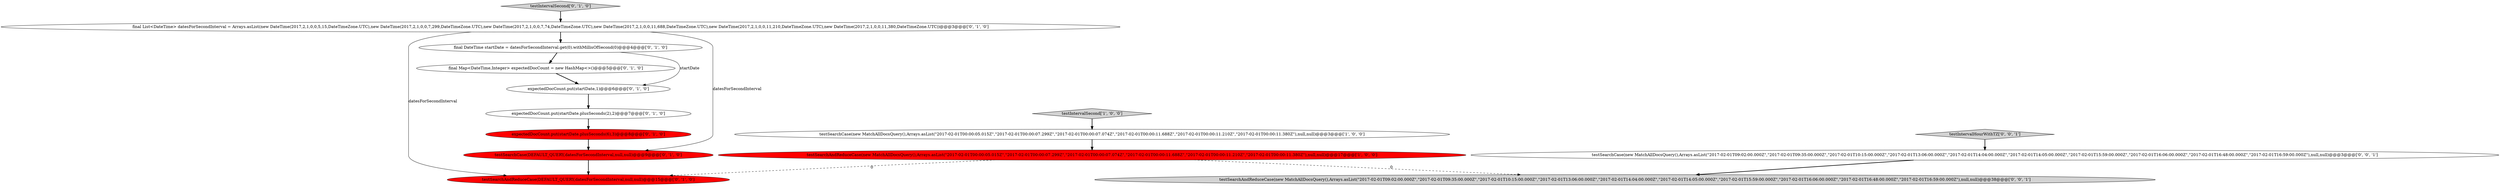 digraph {
10 [style = filled, label = "expectedDocCount.put(startDate.plusSeconds(6),3)@@@8@@@['0', '1', '0']", fillcolor = red, shape = ellipse image = "AAA1AAABBB2BBB"];
5 [style = filled, label = "testSearchAndReduceCase(DEFAULT_QUERY,datesForSecondInterval,null,null)@@@15@@@['0', '1', '0']", fillcolor = red, shape = ellipse image = "AAA1AAABBB2BBB"];
12 [style = filled, label = "testSearchAndReduceCase(new MatchAllDocsQuery(),Arrays.asList(\"2017-02-01T09:02:00.000Z\",\"2017-02-01T09:35:00.000Z\",\"2017-02-01T10:15:00.000Z\",\"2017-02-01T13:06:00.000Z\",\"2017-02-01T14:04:00.000Z\",\"2017-02-01T14:05:00.000Z\",\"2017-02-01T15:59:00.000Z\",\"2017-02-01T16:06:00.000Z\",\"2017-02-01T16:48:00.000Z\",\"2017-02-01T16:59:00.000Z\"),null,null)@@@38@@@['0', '0', '1']", fillcolor = lightgray, shape = ellipse image = "AAA0AAABBB3BBB"];
2 [style = filled, label = "testSearchCase(new MatchAllDocsQuery(),Arrays.asList(\"2017-02-01T00:00:05.015Z\",\"2017-02-01T00:00:07.299Z\",\"2017-02-01T00:00:07.074Z\",\"2017-02-01T00:00:11.688Z\",\"2017-02-01T00:00:11.210Z\",\"2017-02-01T00:00:11.380Z\"),null,null)@@@3@@@['1', '0', '0']", fillcolor = white, shape = ellipse image = "AAA0AAABBB1BBB"];
8 [style = filled, label = "final List<DateTime> datesForSecondInterval = Arrays.asList(new DateTime(2017,2,1,0,0,5,15,DateTimeZone.UTC),new DateTime(2017,2,1,0,0,7,299,DateTimeZone.UTC),new DateTime(2017,2,1,0,0,7,74,DateTimeZone.UTC),new DateTime(2017,2,1,0,0,11,688,DateTimeZone.UTC),new DateTime(2017,2,1,0,0,11,210,DateTimeZone.UTC),new DateTime(2017,2,1,0,0,11,380,DateTimeZone.UTC))@@@3@@@['0', '1', '0']", fillcolor = white, shape = ellipse image = "AAA0AAABBB2BBB"];
3 [style = filled, label = "final Map<DateTime,Integer> expectedDocCount = new HashMap<>()@@@5@@@['0', '1', '0']", fillcolor = white, shape = ellipse image = "AAA0AAABBB2BBB"];
11 [style = filled, label = "final DateTime startDate = datesForSecondInterval.get(0).withMillisOfSecond(0)@@@4@@@['0', '1', '0']", fillcolor = white, shape = ellipse image = "AAA0AAABBB2BBB"];
7 [style = filled, label = "expectedDocCount.put(startDate,1)@@@6@@@['0', '1', '0']", fillcolor = white, shape = ellipse image = "AAA0AAABBB2BBB"];
9 [style = filled, label = "testIntervalSecond['0', '1', '0']", fillcolor = lightgray, shape = diamond image = "AAA0AAABBB2BBB"];
4 [style = filled, label = "testSearchCase(DEFAULT_QUERY,datesForSecondInterval,null,null)@@@9@@@['0', '1', '0']", fillcolor = red, shape = ellipse image = "AAA1AAABBB2BBB"];
0 [style = filled, label = "testIntervalSecond['1', '0', '0']", fillcolor = lightgray, shape = diamond image = "AAA0AAABBB1BBB"];
6 [style = filled, label = "expectedDocCount.put(startDate.plusSeconds(2),2)@@@7@@@['0', '1', '0']", fillcolor = white, shape = ellipse image = "AAA0AAABBB2BBB"];
13 [style = filled, label = "testSearchCase(new MatchAllDocsQuery(),Arrays.asList(\"2017-02-01T09:02:00.000Z\",\"2017-02-01T09:35:00.000Z\",\"2017-02-01T10:15:00.000Z\",\"2017-02-01T13:06:00.000Z\",\"2017-02-01T14:04:00.000Z\",\"2017-02-01T14:05:00.000Z\",\"2017-02-01T15:59:00.000Z\",\"2017-02-01T16:06:00.000Z\",\"2017-02-01T16:48:00.000Z\",\"2017-02-01T16:59:00.000Z\"),null,null)@@@3@@@['0', '0', '1']", fillcolor = white, shape = ellipse image = "AAA0AAABBB3BBB"];
14 [style = filled, label = "testIntervalHourWithTZ['0', '0', '1']", fillcolor = lightgray, shape = diamond image = "AAA0AAABBB3BBB"];
1 [style = filled, label = "testSearchAndReduceCase(new MatchAllDocsQuery(),Arrays.asList(\"2017-02-01T00:00:05.015Z\",\"2017-02-01T00:00:07.299Z\",\"2017-02-01T00:00:07.074Z\",\"2017-02-01T00:00:11.688Z\",\"2017-02-01T00:00:11.210Z\",\"2017-02-01T00:00:11.380Z\"),null,null)@@@17@@@['1', '0', '0']", fillcolor = red, shape = ellipse image = "AAA1AAABBB1BBB"];
8->5 [style = solid, label="datesForSecondInterval"];
1->12 [style = dashed, label="0"];
13->12 [style = bold, label=""];
14->13 [style = bold, label=""];
1->5 [style = dashed, label="0"];
3->7 [style = bold, label=""];
11->3 [style = bold, label=""];
8->11 [style = bold, label=""];
9->8 [style = bold, label=""];
4->5 [style = bold, label=""];
2->1 [style = bold, label=""];
6->10 [style = bold, label=""];
8->4 [style = solid, label="datesForSecondInterval"];
7->6 [style = bold, label=""];
0->2 [style = bold, label=""];
11->7 [style = solid, label="startDate"];
10->4 [style = bold, label=""];
}
